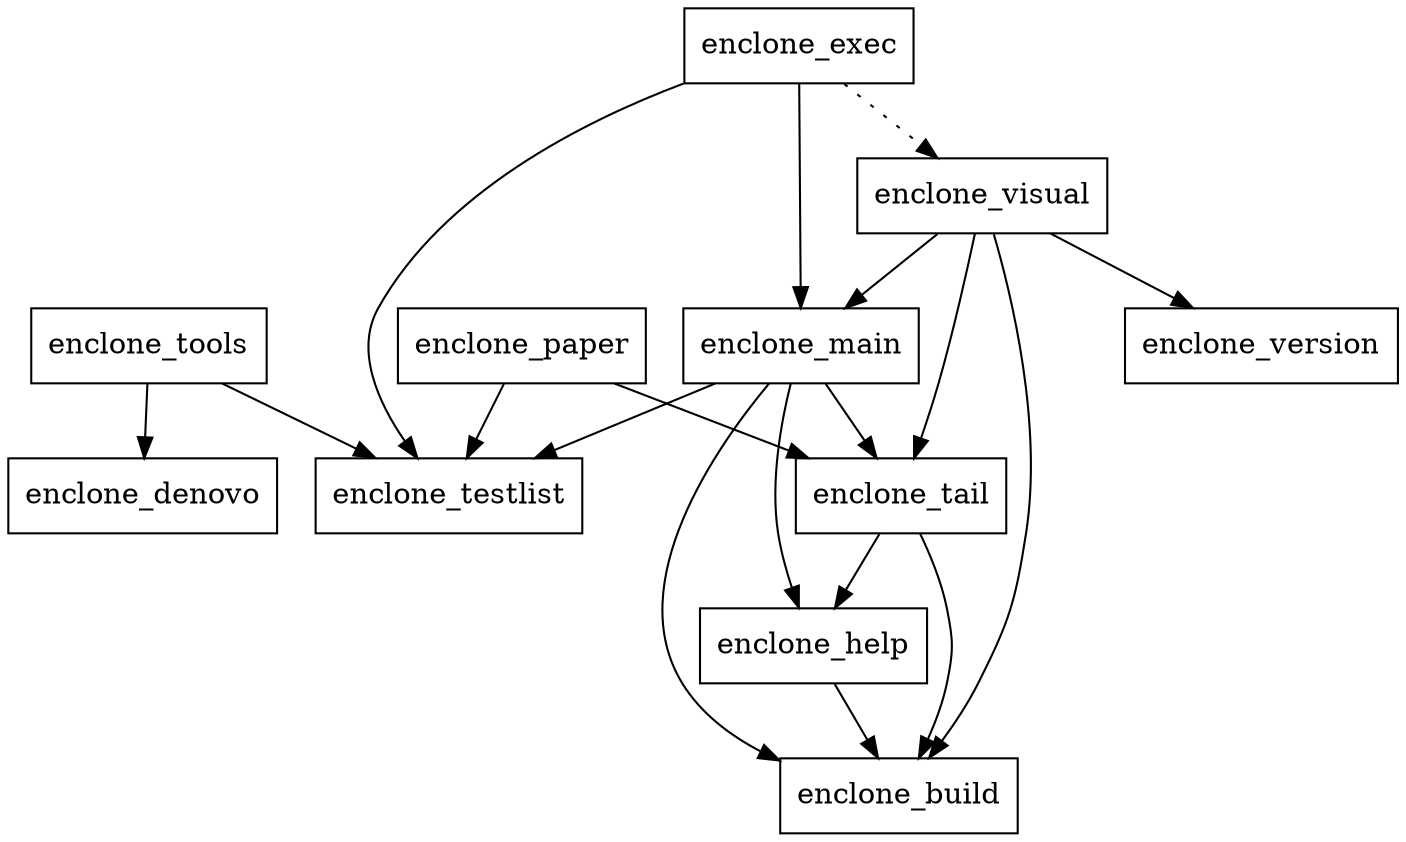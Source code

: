 digraph {
    0 [ label = "enclone_denovo" shape = box]
    1 [ label = "enclone_exec" shape = box]
    2 [ label = "enclone_main" shape = box]
    3 [ label = "enclone_build" shape = box]
    4 [ label = "enclone_help" shape = box]
    5 [ label = "enclone_tail" shape = box]
    6 [ label = "enclone_testlist" shape = box]
    7 [ label = "enclone_visual" shape = box]
    8 [ label = "enclone_version" shape = box]
    9 [ label = "enclone_tools" shape = box]
    10 [ label = "enclone_paper" shape = box]
    1 -> 2 [ ]
    1 -> 6 [ ]
    1 -> 7 [ style = dotted]
    2 -> 3 [ ]
    2 -> 4 [ ]
    2 -> 5 [ ]
    2 -> 6 [ ]
    4 -> 3 [ ]
    5 -> 3 [ ]
    5 -> 4 [ ]
    7 -> 3 [ ]
    7 -> 2 [ ]
    7 -> 5 [ ]
    7 -> 8 [ ]
    9 -> 0 [ ]
    9 -> 6 [ ]
    10 -> 5 [ ]
    10 -> 6 [ ]
}

